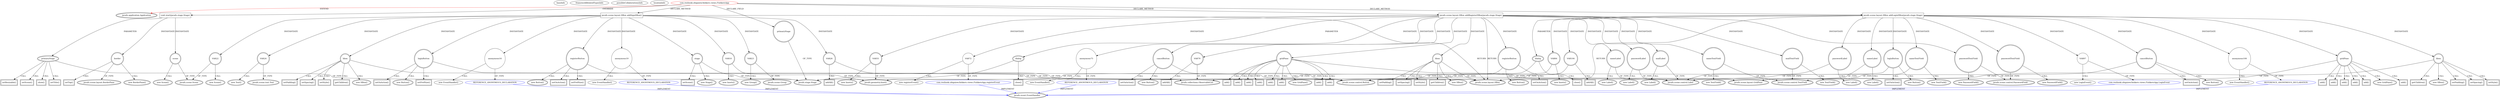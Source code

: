 digraph {
baseInfo[graphId=4019,category="extension_graph",isAnonymous=false,possibleRelation=true]
frameworkRelatedTypesInfo[0="javafx.application.Application"]
possibleCollaborationsInfo[0="4019~CLIENT_METHOD_DECLARATION-INSTANTIATION-~javafx.application.Application ~javafx.event.EventHandler ~false~false"]
locationInfo[projectName="regisik-Fishkers",filePath="/regisik-Fishkers/Fishkers-master/src/com/reslinski/zbigniew/fishkers/views/FishkersApp.java",contextSignature="FishkersApp",graphId="4019"]
0[label="com.reslinski.zbigniew.fishkers.views.FishkersApp",vertexType="ROOT_CLIENT_CLASS_DECLARATION",isFrameworkType=false,color=red]
1[label="javafx.application.Application",vertexType="FRAMEWORK_CLASS_TYPE",isFrameworkType=true,peripheries=2]
2[label="primaryStage",vertexType="FIELD_DECLARATION",isFrameworkType=true,peripheries=2,shape=circle]
3[label="javafx.stage.Stage",vertexType="FRAMEWORK_CLASS_TYPE",isFrameworkType=true,peripheries=2]
4[label="void start(javafx.stage.Stage)",vertexType="OVERRIDING_METHOD_DECLARATION",isFrameworkType=false,shape=box]
5[label="primaryStage",vertexType="PARAMETER_DECLARATION",isFrameworkType=true,peripheries=2]
8[label="setResizable()",vertexType="INSIDE_CALL",isFrameworkType=true,peripheries=2,shape=box]
10[label="border",vertexType="VARIABLE_EXPRESION",isFrameworkType=true,peripheries=2,shape=circle]
11[label="javafx.scene.layout.BorderPane",vertexType="FRAMEWORK_CLASS_TYPE",isFrameworkType=true,peripheries=2]
9[label="new BorderPane()",vertexType="CONSTRUCTOR_CALL",isFrameworkType=true,peripheries=2]
13[label="setTop()",vertexType="INSIDE_CALL",isFrameworkType=true,peripheries=2,shape=box]
15[label="scene",vertexType="VARIABLE_EXPRESION",isFrameworkType=true,peripheries=2,shape=circle]
16[label="javafx.scene.Scene",vertexType="FRAMEWORK_CLASS_TYPE",isFrameworkType=true,peripheries=2]
14[label="new Scene()",vertexType="CONSTRUCTOR_CALL",isFrameworkType=true,peripheries=2]
18[label="setTitle()",vertexType="INSIDE_CALL",isFrameworkType=true,peripheries=2,shape=box]
20[label="setScene()",vertexType="INSIDE_CALL",isFrameworkType=true,peripheries=2,shape=box]
22[label="show()",vertexType="INSIDE_CALL",isFrameworkType=true,peripheries=2,shape=box]
27[label="javafx.scene.layout.HBox addSignHBox()",vertexType="CLIENT_METHOD_DECLARATION",isFrameworkType=false,shape=box]
28[label="javafx.scene.layout.HBox",vertexType="FRAMEWORK_CLASS_TYPE",isFrameworkType=true,peripheries=2]
30[label="hbox",vertexType="VARIABLE_EXPRESION",isFrameworkType=true,peripheries=2,shape=circle]
29[label="new HBox()",vertexType="CONSTRUCTOR_CALL",isFrameworkType=true,peripheries=2]
33[label="setPadding()",vertexType="INSIDE_CALL",isFrameworkType=true,peripheries=2,shape=box]
35[label="VAR10",vertexType="VARIABLE_EXPRESION",isFrameworkType=true,peripheries=2,shape=circle]
36[label="javafx.geometry.Insets",vertexType="FRAMEWORK_CLASS_TYPE",isFrameworkType=true,peripheries=2]
34[label="new Insets()",vertexType="CONSTRUCTOR_CALL",isFrameworkType=true,peripheries=2]
38[label="setSpacing()",vertexType="INSIDE_CALL",isFrameworkType=true,peripheries=2,shape=box]
40[label="setStyle()",vertexType="INSIDE_CALL",isFrameworkType=true,peripheries=2,shape=box]
42[label="loginButton",vertexType="VARIABLE_EXPRESION",isFrameworkType=true,peripheries=2,shape=circle]
43[label="javafx.scene.control.Button",vertexType="FRAMEWORK_CLASS_TYPE",isFrameworkType=true,peripheries=2]
41[label="new Button()",vertexType="CONSTRUCTOR_CALL",isFrameworkType=true,peripheries=2]
45[label="setPrefSize()",vertexType="INSIDE_CALL",isFrameworkType=true,peripheries=2,shape=box]
47[label="setOnAction()",vertexType="INSIDE_CALL",isFrameworkType=true,peripheries=2,shape=box]
49[label="anonymous16",vertexType="VARIABLE_EXPRESION",isFrameworkType=false,shape=circle]
50[label="REFERENCE_ANONYMOUS_DECLARATION",vertexType="REFERENCE_ANONYMOUS_DECLARATION",isFrameworkType=false,color=blue]
51[label="javafx.event.EventHandler",vertexType="FRAMEWORK_INTERFACE_TYPE",isFrameworkType=true,peripheries=2]
48[label="new EventHandler()",vertexType="CONSTRUCTOR_CALL",isFrameworkType=false]
53[label="registerButton",vertexType="VARIABLE_EXPRESION",isFrameworkType=true,peripheries=2,shape=circle]
52[label="new Button()",vertexType="CONSTRUCTOR_CALL",isFrameworkType=true,peripheries=2]
56[label="setOnAction()",vertexType="INSIDE_CALL",isFrameworkType=true,peripheries=2,shape=box]
58[label="anonymous19",vertexType="VARIABLE_EXPRESION",isFrameworkType=false,shape=circle]
59[label="REFERENCE_ANONYMOUS_DECLARATION",vertexType="REFERENCE_ANONYMOUS_DECLARATION",isFrameworkType=false,color=blue]
57[label="new EventHandler()",vertexType="CONSTRUCTOR_CALL",isFrameworkType=false]
62[label="stage",vertexType="VARIABLE_EXPRESION",isFrameworkType=true,peripheries=2,shape=circle]
61[label="new Stage()",vertexType="CONSTRUCTOR_CALL",isFrameworkType=true,peripheries=2]
65[label="setScene()",vertexType="INSIDE_CALL",isFrameworkType=true,peripheries=2,shape=box]
67[label="VAR22",vertexType="VARIABLE_EXPRESION",isFrameworkType=true,peripheries=2,shape=circle]
66[label="new Scene()",vertexType="CONSTRUCTOR_CALL",isFrameworkType=true,peripheries=2]
70[label="VAR23",vertexType="VARIABLE_EXPRESION",isFrameworkType=true,peripheries=2,shape=circle]
71[label="javafx.scene.Group",vertexType="FRAMEWORK_CLASS_TYPE",isFrameworkType=true,peripheries=2]
69[label="new Group()",vertexType="CONSTRUCTOR_CALL",isFrameworkType=true,peripheries=2]
73[label="VAR24",vertexType="VARIABLE_EXPRESION",isFrameworkType=true,peripheries=2,shape=circle]
74[label="javafx.scene.text.Text",vertexType="FRAMEWORK_CLASS_TYPE",isFrameworkType=true,peripheries=2]
72[label="new Text()",vertexType="CONSTRUCTOR_CALL",isFrameworkType=true,peripheries=2]
76[label="setPrefSize()",vertexType="INSIDE_CALL",isFrameworkType=true,peripheries=2,shape=box]
77[label="VAR26",vertexType="VARIABLE_EXPRESION",isFrameworkType=true,peripheries=2,shape=circle]
79[label="javafx.collections.ObservableList",vertexType="FRAMEWORK_INTERFACE_TYPE",isFrameworkType=true,peripheries=2]
78[label="addAll()",vertexType="INSIDE_CALL",isFrameworkType=true,peripheries=2,shape=box]
81[label="getChildren()",vertexType="INSIDE_CALL",isFrameworkType=true,peripheries=2,shape=box]
144[label="javafx.scene.layout.HBox addRegisterHBox(javafx.stage.Stage)",vertexType="CLIENT_METHOD_DECLARATION",isFrameworkType=false,shape=box]
146[label="dialog",vertexType="PARAMETER_DECLARATION",isFrameworkType=true,peripheries=2]
149[label="gridPane",vertexType="VARIABLE_EXPRESION",isFrameworkType=true,peripheries=2,shape=circle]
150[label="javafx.scene.layout.GridPane",vertexType="FRAMEWORK_CLASS_TYPE",isFrameworkType=true,peripheries=2]
148[label="new GridPane()",vertexType="CONSTRUCTOR_CALL",isFrameworkType=true,peripheries=2]
152[label="hbox",vertexType="VARIABLE_EXPRESION",isFrameworkType=true,peripheries=2,shape=circle]
151[label="new HBox()",vertexType="CONSTRUCTOR_CALL",isFrameworkType=true,peripheries=2]
155[label="setPadding()",vertexType="INSIDE_CALL",isFrameworkType=true,peripheries=2,shape=box]
157[label="VAR55",vertexType="VARIABLE_EXPRESION",isFrameworkType=true,peripheries=2,shape=circle]
156[label="new Insets()",vertexType="CONSTRUCTOR_CALL",isFrameworkType=true,peripheries=2]
160[label="setSpacing()",vertexType="INSIDE_CALL",isFrameworkType=true,peripheries=2,shape=box]
162[label="setStyle()",vertexType="INSIDE_CALL",isFrameworkType=true,peripheries=2,shape=box]
164[label="nameLabel",vertexType="VARIABLE_EXPRESION",isFrameworkType=true,peripheries=2,shape=circle]
165[label="javafx.scene.control.Label",vertexType="FRAMEWORK_CLASS_TYPE",isFrameworkType=true,peripheries=2]
163[label="new Label()",vertexType="CONSTRUCTOR_CALL",isFrameworkType=true,peripheries=2]
167[label="passwordLabel",vertexType="VARIABLE_EXPRESION",isFrameworkType=true,peripheries=2,shape=circle]
166[label="new Label()",vertexType="CONSTRUCTOR_CALL",isFrameworkType=true,peripheries=2]
170[label="mailLabel",vertexType="VARIABLE_EXPRESION",isFrameworkType=true,peripheries=2,shape=circle]
169[label="new Label()",vertexType="CONSTRUCTOR_CALL",isFrameworkType=true,peripheries=2]
173[label="nameTextField",vertexType="VARIABLE_EXPRESION",isFrameworkType=true,peripheries=2,shape=circle]
174[label="javafx.scene.control.TextField",vertexType="FRAMEWORK_CLASS_TYPE",isFrameworkType=true,peripheries=2]
172[label="new TextField()",vertexType="CONSTRUCTOR_CALL",isFrameworkType=true,peripheries=2]
176[label="passwordTextField",vertexType="VARIABLE_EXPRESION",isFrameworkType=true,peripheries=2,shape=circle]
177[label="javafx.scene.control.PasswordField",vertexType="FRAMEWORK_CLASS_TYPE",isFrameworkType=true,peripheries=2]
175[label="new PasswordField()",vertexType="CONSTRUCTOR_CALL",isFrameworkType=true,peripheries=2]
179[label="mailTextField",vertexType="VARIABLE_EXPRESION",isFrameworkType=true,peripheries=2,shape=circle]
178[label="new TextField()",vertexType="CONSTRUCTOR_CALL",isFrameworkType=true,peripheries=2]
182[label="add()",vertexType="INSIDE_CALL",isFrameworkType=true,peripheries=2,shape=box]
184[label="add()",vertexType="INSIDE_CALL",isFrameworkType=true,peripheries=2,shape=box]
186[label="add()",vertexType="INSIDE_CALL",isFrameworkType=true,peripheries=2,shape=box]
188[label="add()",vertexType="INSIDE_CALL",isFrameworkType=true,peripheries=2,shape=box]
190[label="add()",vertexType="INSIDE_CALL",isFrameworkType=true,peripheries=2,shape=box]
192[label="add()",vertexType="INSIDE_CALL",isFrameworkType=true,peripheries=2,shape=box]
194[label="registerButton",vertexType="VARIABLE_EXPRESION",isFrameworkType=true,peripheries=2,shape=circle]
193[label="new Button()",vertexType="CONSTRUCTOR_CALL",isFrameworkType=true,peripheries=2]
197[label="setOnAction()",vertexType="INSIDE_CALL",isFrameworkType=true,peripheries=2,shape=box]
199[label="VAR72",vertexType="VARIABLE_EXPRESION",isFrameworkType=false,shape=circle]
200[label="com.reslinski.zbigniew.fishkers.views.FishkersApp.registerEvent",vertexType="REFERENCE_CLIENT_CLASS_DECLARATION",isFrameworkType=false,color=blue]
198[label="new registerEvent()",vertexType="CONSTRUCTOR_CALL",isFrameworkType=false]
203[label="cancelButton",vertexType="VARIABLE_EXPRESION",isFrameworkType=true,peripheries=2,shape=circle]
202[label="new Button()",vertexType="CONSTRUCTOR_CALL",isFrameworkType=true,peripheries=2]
206[label="setOnAction()",vertexType="INSIDE_CALL",isFrameworkType=true,peripheries=2,shape=box]
208[label="anonymous75",vertexType="VARIABLE_EXPRESION",isFrameworkType=false,shape=circle]
209[label="REFERENCE_ANONYMOUS_DECLARATION",vertexType="REFERENCE_ANONYMOUS_DECLARATION",isFrameworkType=false,color=blue]
207[label="new EventHandler()",vertexType="CONSTRUCTOR_CALL",isFrameworkType=false]
212[label="close()",vertexType="INSIDE_CALL",isFrameworkType=true,peripheries=2,shape=box]
214[label="add()",vertexType="INSIDE_CALL",isFrameworkType=true,peripheries=2,shape=box]
216[label="add()",vertexType="INSIDE_CALL",isFrameworkType=true,peripheries=2,shape=box]
217[label="VAR79",vertexType="VARIABLE_EXPRESION",isFrameworkType=true,peripheries=2,shape=circle]
218[label="addAll()",vertexType="INSIDE_CALL",isFrameworkType=true,peripheries=2,shape=box]
221[label="getChildren()",vertexType="INSIDE_CALL",isFrameworkType=true,peripheries=2,shape=box]
222[label="javafx.scene.layout.HBox addLoginHBox(javafx.stage.Stage)",vertexType="CLIENT_METHOD_DECLARATION",isFrameworkType=false,shape=box]
224[label="dialog",vertexType="PARAMETER_DECLARATION",isFrameworkType=true,peripheries=2]
227[label="gridPane",vertexType="VARIABLE_EXPRESION",isFrameworkType=true,peripheries=2,shape=circle]
226[label="new GridPane()",vertexType="CONSTRUCTOR_CALL",isFrameworkType=true,peripheries=2]
230[label="hbox",vertexType="VARIABLE_EXPRESION",isFrameworkType=true,peripheries=2,shape=circle]
229[label="new HBox()",vertexType="CONSTRUCTOR_CALL",isFrameworkType=true,peripheries=2]
233[label="setPadding()",vertexType="INSIDE_CALL",isFrameworkType=true,peripheries=2,shape=box]
235[label="VAR84",vertexType="VARIABLE_EXPRESION",isFrameworkType=true,peripheries=2,shape=circle]
234[label="new Insets()",vertexType="CONSTRUCTOR_CALL",isFrameworkType=true,peripheries=2]
238[label="setSpacing()",vertexType="INSIDE_CALL",isFrameworkType=true,peripheries=2,shape=box]
240[label="setStyle()",vertexType="INSIDE_CALL",isFrameworkType=true,peripheries=2,shape=box]
242[label="nameLabel",vertexType="VARIABLE_EXPRESION",isFrameworkType=true,peripheries=2,shape=circle]
241[label="new Label()",vertexType="CONSTRUCTOR_CALL",isFrameworkType=true,peripheries=2]
245[label="passwordLabel",vertexType="VARIABLE_EXPRESION",isFrameworkType=true,peripheries=2,shape=circle]
244[label="new Label()",vertexType="CONSTRUCTOR_CALL",isFrameworkType=true,peripheries=2]
248[label="nameTextField",vertexType="VARIABLE_EXPRESION",isFrameworkType=true,peripheries=2,shape=circle]
247[label="new TextField()",vertexType="CONSTRUCTOR_CALL",isFrameworkType=true,peripheries=2]
251[label="passwordTextField",vertexType="VARIABLE_EXPRESION",isFrameworkType=true,peripheries=2,shape=circle]
250[label="new PasswordField()",vertexType="CONSTRUCTOR_CALL",isFrameworkType=true,peripheries=2]
254[label="add()",vertexType="INSIDE_CALL",isFrameworkType=true,peripheries=2,shape=box]
256[label="add()",vertexType="INSIDE_CALL",isFrameworkType=true,peripheries=2,shape=box]
258[label="add()",vertexType="INSIDE_CALL",isFrameworkType=true,peripheries=2,shape=box]
260[label="add()",vertexType="INSIDE_CALL",isFrameworkType=true,peripheries=2,shape=box]
262[label="loginButton",vertexType="VARIABLE_EXPRESION",isFrameworkType=true,peripheries=2,shape=circle]
261[label="new Button()",vertexType="CONSTRUCTOR_CALL",isFrameworkType=true,peripheries=2]
265[label="setOnAction()",vertexType="INSIDE_CALL",isFrameworkType=true,peripheries=2,shape=box]
267[label="VAR97",vertexType="VARIABLE_EXPRESION",isFrameworkType=false,shape=circle]
268[label="com.reslinski.zbigniew.fishkers.views.FishkersApp.LoginEvent",vertexType="REFERENCE_CLIENT_CLASS_DECLARATION",isFrameworkType=false,color=blue]
266[label="new LoginEvent()",vertexType="CONSTRUCTOR_CALL",isFrameworkType=false]
271[label="cancelButton",vertexType="VARIABLE_EXPRESION",isFrameworkType=true,peripheries=2,shape=circle]
270[label="new Button()",vertexType="CONSTRUCTOR_CALL",isFrameworkType=true,peripheries=2]
274[label="setOnAction()",vertexType="INSIDE_CALL",isFrameworkType=true,peripheries=2,shape=box]
276[label="anonymous100",vertexType="VARIABLE_EXPRESION",isFrameworkType=false,shape=circle]
277[label="REFERENCE_ANONYMOUS_DECLARATION",vertexType="REFERENCE_ANONYMOUS_DECLARATION",isFrameworkType=false,color=blue]
275[label="new EventHandler()",vertexType="CONSTRUCTOR_CALL",isFrameworkType=false]
280[label="close()",vertexType="INSIDE_CALL",isFrameworkType=true,peripheries=2,shape=box]
282[label="add()",vertexType="INSIDE_CALL",isFrameworkType=true,peripheries=2,shape=box]
284[label="add()",vertexType="INSIDE_CALL",isFrameworkType=true,peripheries=2,shape=box]
285[label="VAR104",vertexType="VARIABLE_EXPRESION",isFrameworkType=true,peripheries=2,shape=circle]
286[label="addAll()",vertexType="INSIDE_CALL",isFrameworkType=true,peripheries=2,shape=box]
289[label="getChildren()",vertexType="INSIDE_CALL",isFrameworkType=true,peripheries=2,shape=box]
0->1[label="EXTEND",color=red]
0->2[label="DECLARE_FIELD"]
2->3[label="OF_TYPE"]
0->4[label="OVERRIDE"]
5->3[label="OF_TYPE"]
4->5[label="PARAMETER"]
5->8[label="CALL"]
4->10[label="INSTANTIATE"]
10->11[label="OF_TYPE"]
10->9[label="CALL"]
10->13[label="CALL"]
4->15[label="INSTANTIATE"]
15->16[label="OF_TYPE"]
15->14[label="CALL"]
5->18[label="CALL"]
5->20[label="CALL"]
5->22[label="CALL"]
0->27[label="DECLARE_METHOD"]
27->28[label="RETURN"]
27->30[label="INSTANTIATE"]
30->28[label="OF_TYPE"]
30->29[label="CALL"]
30->33[label="CALL"]
27->35[label="INSTANTIATE"]
35->36[label="OF_TYPE"]
35->34[label="CALL"]
30->38[label="CALL"]
30->40[label="CALL"]
27->42[label="INSTANTIATE"]
42->43[label="OF_TYPE"]
42->41[label="CALL"]
42->45[label="CALL"]
42->47[label="CALL"]
27->49[label="INSTANTIATE"]
50->51[label="IMPLEMENT",color=blue]
49->50[label="OF_TYPE"]
49->48[label="CALL"]
27->53[label="INSTANTIATE"]
53->43[label="OF_TYPE"]
53->52[label="CALL"]
53->56[label="CALL"]
27->58[label="INSTANTIATE"]
59->51[label="IMPLEMENT",color=blue]
58->59[label="OF_TYPE"]
58->57[label="CALL"]
27->62[label="INSTANTIATE"]
62->3[label="OF_TYPE"]
62->61[label="CALL"]
62->65[label="CALL"]
27->67[label="INSTANTIATE"]
67->16[label="OF_TYPE"]
67->66[label="CALL"]
27->70[label="INSTANTIATE"]
70->71[label="OF_TYPE"]
70->69[label="CALL"]
27->73[label="INSTANTIATE"]
73->74[label="OF_TYPE"]
73->72[label="CALL"]
53->76[label="CALL"]
27->77[label="INSTANTIATE"]
77->79[label="OF_TYPE"]
77->78[label="CALL"]
30->81[label="CALL"]
0->144[label="DECLARE_METHOD"]
144->28[label="RETURN"]
146->3[label="OF_TYPE"]
144->146[label="PARAMETER"]
144->149[label="INSTANTIATE"]
149->150[label="OF_TYPE"]
149->148[label="CALL"]
144->152[label="INSTANTIATE"]
152->28[label="OF_TYPE"]
152->151[label="CALL"]
152->155[label="CALL"]
144->157[label="INSTANTIATE"]
157->36[label="OF_TYPE"]
157->156[label="CALL"]
152->160[label="CALL"]
152->162[label="CALL"]
144->164[label="INSTANTIATE"]
164->165[label="OF_TYPE"]
164->163[label="CALL"]
144->167[label="INSTANTIATE"]
167->165[label="OF_TYPE"]
167->166[label="CALL"]
144->170[label="INSTANTIATE"]
170->165[label="OF_TYPE"]
170->169[label="CALL"]
144->173[label="INSTANTIATE"]
173->174[label="OF_TYPE"]
173->172[label="CALL"]
144->176[label="INSTANTIATE"]
176->177[label="OF_TYPE"]
176->175[label="CALL"]
144->179[label="INSTANTIATE"]
179->174[label="OF_TYPE"]
179->178[label="CALL"]
149->182[label="CALL"]
149->184[label="CALL"]
149->186[label="CALL"]
149->188[label="CALL"]
149->190[label="CALL"]
149->192[label="CALL"]
144->194[label="INSTANTIATE"]
194->43[label="OF_TYPE"]
194->193[label="CALL"]
194->197[label="CALL"]
144->199[label="INSTANTIATE"]
200->51[label="IMPLEMENT",color=blue]
199->200[label="OF_TYPE"]
199->198[label="CALL"]
144->203[label="INSTANTIATE"]
203->43[label="OF_TYPE"]
203->202[label="CALL"]
203->206[label="CALL"]
144->208[label="INSTANTIATE"]
209->51[label="IMPLEMENT",color=blue]
208->209[label="OF_TYPE"]
208->207[label="CALL"]
146->212[label="CALL"]
149->214[label="CALL"]
149->216[label="CALL"]
144->217[label="INSTANTIATE"]
217->79[label="OF_TYPE"]
217->218[label="CALL"]
152->221[label="CALL"]
0->222[label="DECLARE_METHOD"]
222->28[label="RETURN"]
224->3[label="OF_TYPE"]
222->224[label="PARAMETER"]
222->227[label="INSTANTIATE"]
227->150[label="OF_TYPE"]
227->226[label="CALL"]
222->230[label="INSTANTIATE"]
230->28[label="OF_TYPE"]
230->229[label="CALL"]
230->233[label="CALL"]
222->235[label="INSTANTIATE"]
235->36[label="OF_TYPE"]
235->234[label="CALL"]
230->238[label="CALL"]
230->240[label="CALL"]
222->242[label="INSTANTIATE"]
242->165[label="OF_TYPE"]
242->241[label="CALL"]
222->245[label="INSTANTIATE"]
245->165[label="OF_TYPE"]
245->244[label="CALL"]
222->248[label="INSTANTIATE"]
248->174[label="OF_TYPE"]
248->247[label="CALL"]
222->251[label="INSTANTIATE"]
251->177[label="OF_TYPE"]
251->250[label="CALL"]
227->254[label="CALL"]
227->256[label="CALL"]
227->258[label="CALL"]
227->260[label="CALL"]
222->262[label="INSTANTIATE"]
262->43[label="OF_TYPE"]
262->261[label="CALL"]
262->265[label="CALL"]
222->267[label="INSTANTIATE"]
268->51[label="IMPLEMENT",color=blue]
267->268[label="OF_TYPE"]
267->266[label="CALL"]
222->271[label="INSTANTIATE"]
271->43[label="OF_TYPE"]
271->270[label="CALL"]
271->274[label="CALL"]
222->276[label="INSTANTIATE"]
277->51[label="IMPLEMENT",color=blue]
276->277[label="OF_TYPE"]
276->275[label="CALL"]
224->280[label="CALL"]
227->282[label="CALL"]
227->284[label="CALL"]
222->285[label="INSTANTIATE"]
285->79[label="OF_TYPE"]
285->286[label="CALL"]
230->289[label="CALL"]
}
